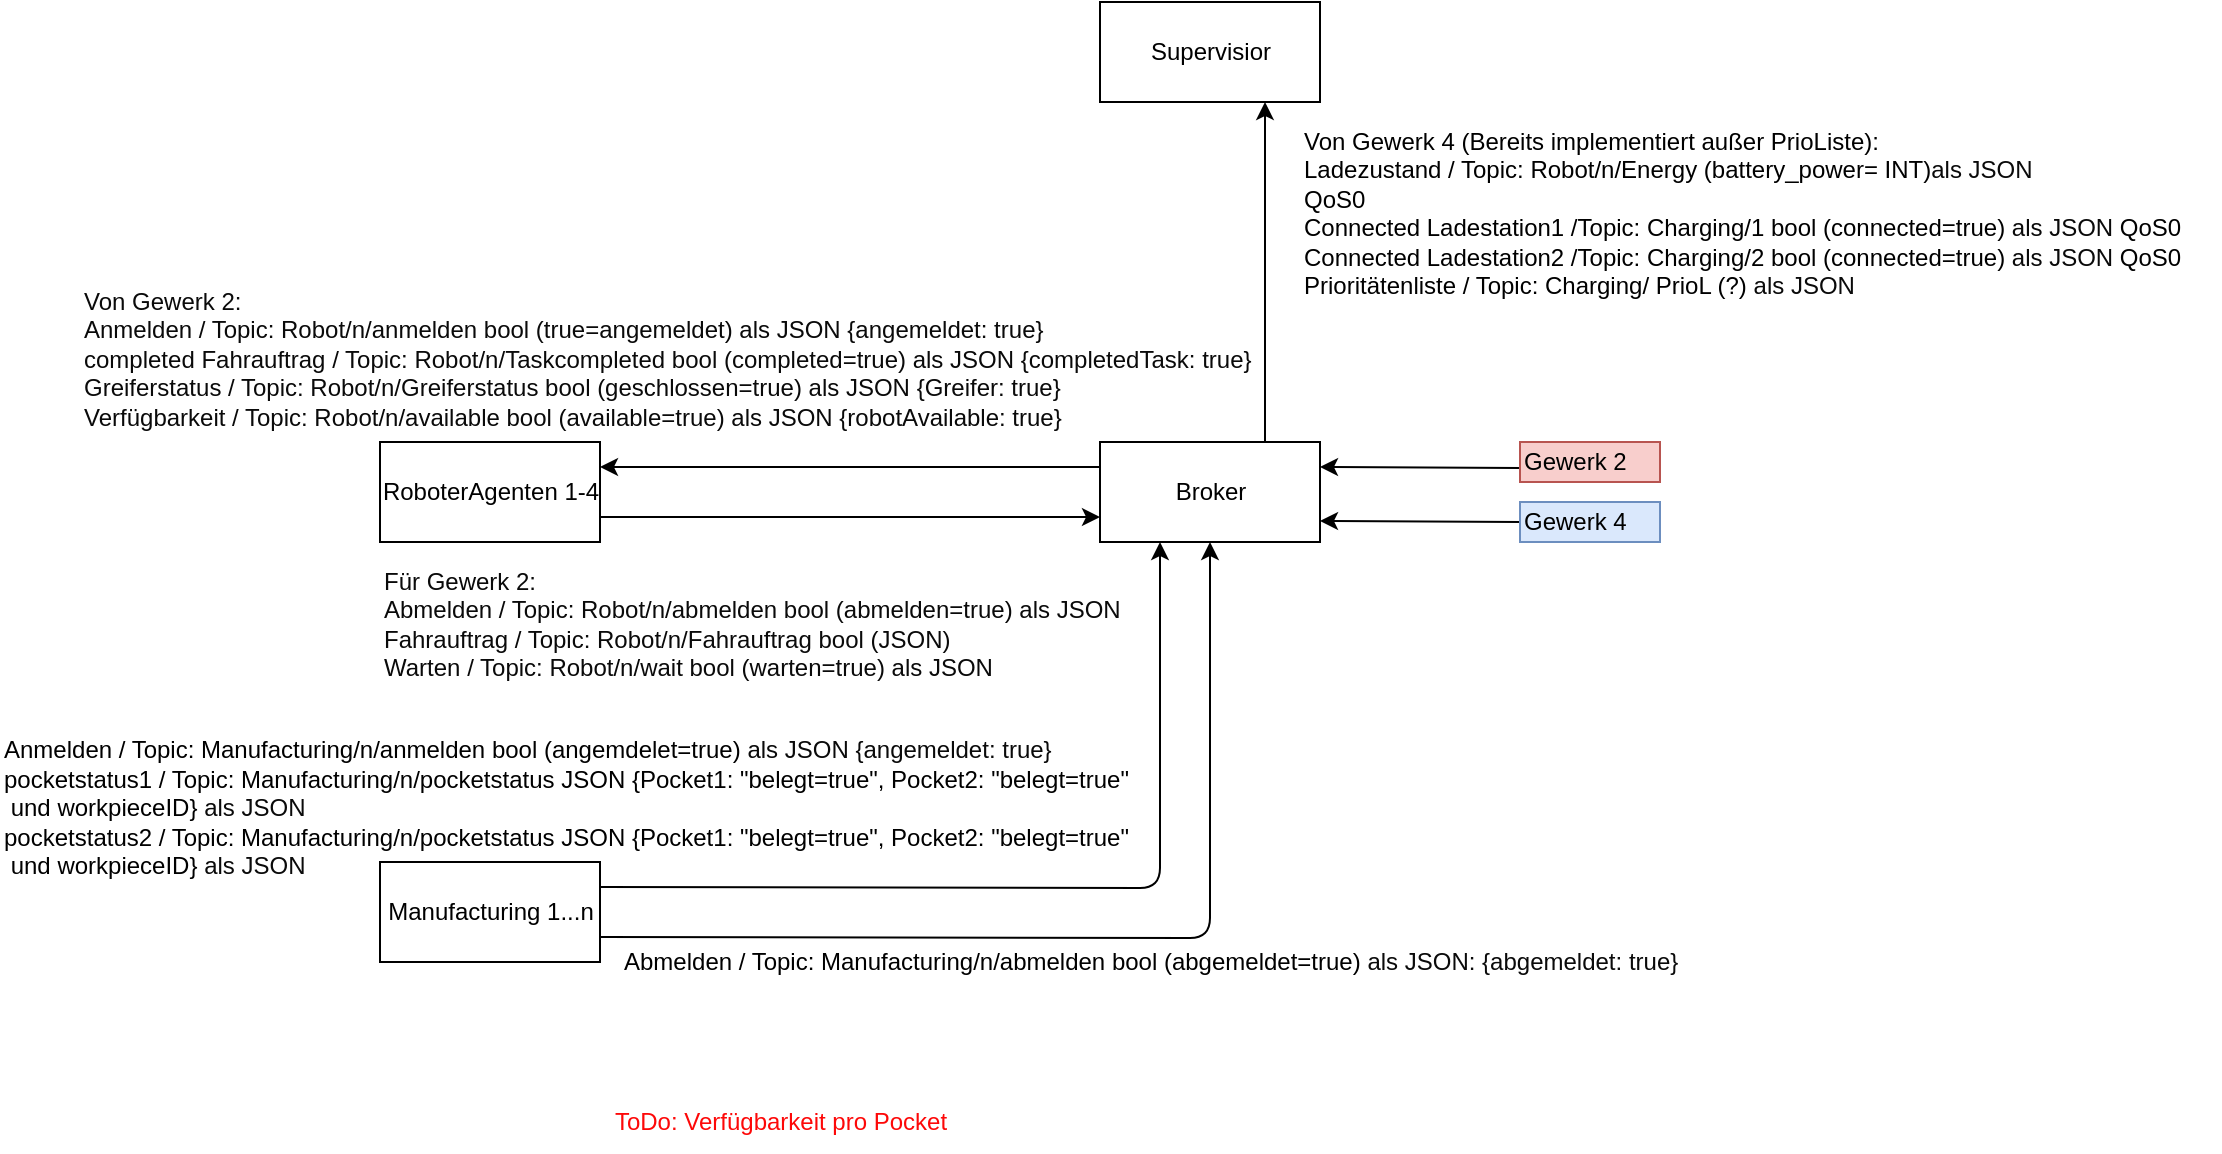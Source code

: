 <mxfile version="20.7.4" type="device"><diagram id="kmDe9NFD31qdUYBbbpLA" name="Page-1"><mxGraphModel dx="2188" dy="1993" grid="1" gridSize="10" guides="1" tooltips="1" connect="1" arrows="1" fold="1" page="1" pageScale="1" pageWidth="827" pageHeight="1169" math="0" shadow="0"><root><mxCell id="0"/><mxCell id="1" parent="0"/><mxCell id="mfS7XcNiBthVHGFZbZ-3-1" value="RoboterAgenten 1-4" style="html=1;" parent="1" vertex="1"><mxGeometry x="120" y="40" width="110" height="50" as="geometry"/></mxCell><mxCell id="mfS7XcNiBthVHGFZbZ-3-2" value="Broker" style="html=1;" parent="1" vertex="1"><mxGeometry x="480" y="40" width="110" height="50" as="geometry"/></mxCell><mxCell id="mfS7XcNiBthVHGFZbZ-3-5" value="" style="endArrow=classic;html=1;exitX=0;exitY=0.25;exitDx=0;exitDy=0;entryX=1;entryY=0.25;entryDx=0;entryDy=0;startArrow=none;startFill=0;" parent="1" source="mfS7XcNiBthVHGFZbZ-3-2" target="mfS7XcNiBthVHGFZbZ-3-1" edge="1"><mxGeometry width="50" height="50" relative="1" as="geometry"><mxPoint x="120" y="160" as="sourcePoint"/><mxPoint x="170" y="110" as="targetPoint"/></mxGeometry></mxCell><mxCell id="mfS7XcNiBthVHGFZbZ-3-8" value="&lt;font color=&quot;#0a0a0a&quot;&gt;Von Gewerk 2:&lt;br&gt;Anmelden / Topic: Robot/n/anmelden bool (true=angemeldet) als JSON&amp;nbsp;&lt;/font&gt;&lt;span style=&quot;color: rgb(10, 10, 10);&quot;&gt;{angemeldet: true}&lt;/span&gt;&lt;font color=&quot;#0a0a0a&quot;&gt;&lt;br&gt;completed Fahrauftrag / Topic: Robot/n/Taskcompleted bool (completed=true) als JSON&amp;nbsp;&lt;/font&gt;&lt;span style=&quot;color: rgb(10, 10, 10);&quot;&gt;{completedTask: true}&lt;/span&gt;&lt;font color=&quot;#0a0a0a&quot;&gt;&lt;br&gt;Greiferstatus / Topic: Robot/n/Greiferstatus bool (geschlossen=true)&amp;nbsp;&lt;/font&gt;&lt;span style=&quot;color: rgb(10, 10, 10);&quot;&gt;als JSON&amp;nbsp;&lt;/span&gt;&lt;span style=&quot;color: rgb(10, 10, 10);&quot;&gt;{Greifer: true}&lt;/span&gt;&lt;font color=&quot;#0a0a0a&quot;&gt;&lt;br&gt;Verfügbarkeit / Topic: Robot/n/available bool (available=true)&amp;nbsp;&lt;/font&gt;&lt;span style=&quot;color: rgb(10, 10, 10);&quot;&gt;als JSON&amp;nbsp;&lt;/span&gt;&lt;span style=&quot;color: rgb(10, 10, 10);&quot;&gt;{robotAvailable: true}&lt;/span&gt;" style="text;html=1;resizable=0;points=[];autosize=1;align=left;verticalAlign=top;spacingTop=-4;" parent="1" vertex="1"><mxGeometry x="-30" y="-40" width="610" height="80" as="geometry"/></mxCell><mxCell id="mfS7XcNiBthVHGFZbZ-3-9" value="" style="endArrow=classic;html=1;exitX=1;exitY=0.75;exitDx=0;exitDy=0;entryX=0;entryY=0.75;entryDx=0;entryDy=0;startArrow=none;startFill=0;" parent="1" source="mfS7XcNiBthVHGFZbZ-3-1" target="mfS7XcNiBthVHGFZbZ-3-2" edge="1"><mxGeometry width="50" height="50" relative="1" as="geometry"><mxPoint x="490" y="62.5" as="sourcePoint"/><mxPoint x="240" y="62.5" as="targetPoint"/></mxGeometry></mxCell><mxCell id="mfS7XcNiBthVHGFZbZ-3-10" value="&lt;font color=&quot;#0a0a0a&quot;&gt;Für Gewerk 2:&lt;br&gt;Abmelden / Topic: Robot/n/abmelden bool (abmelden=true)&amp;nbsp;&lt;/font&gt;&lt;span style=&quot;color: rgb(10, 10, 10);&quot;&gt;als JSON&lt;/span&gt;&lt;font color=&quot;#0a0a0a&quot;&gt;&lt;br&gt;Fahrauftrag / Topic: Robot/n/Fahrauftrag bool (JSON)&amp;nbsp;&lt;br&gt;Warten / Topic: Robot/n/wait bool (warten=true)&amp;nbsp;&lt;/font&gt;&lt;span style=&quot;color: rgb(10, 10, 10);&quot;&gt;als JSON&lt;/span&gt;" style="text;html=1;resizable=0;points=[];autosize=1;align=left;verticalAlign=top;spacingTop=-4;" parent="1" vertex="1"><mxGeometry x="120" y="100" width="390" height="70" as="geometry"/></mxCell><mxCell id="mfS7XcNiBthVHGFZbZ-3-12" value="Manufacturing 1...n" style="html=1;" parent="1" vertex="1"><mxGeometry x="120" y="250" width="110" height="50" as="geometry"/></mxCell><mxCell id="mfS7XcNiBthVHGFZbZ-3-13" value="" style="endArrow=classic;html=1;exitX=1;exitY=0.25;exitDx=0;exitDy=0;" parent="1" source="mfS7XcNiBthVHGFZbZ-3-12" edge="1"><mxGeometry width="50" height="50" relative="1" as="geometry"><mxPoint x="20" y="290" as="sourcePoint"/><mxPoint x="510" y="90" as="targetPoint"/><Array as="points"><mxPoint x="510" y="263"/></Array></mxGeometry></mxCell><mxCell id="mfS7XcNiBthVHGFZbZ-3-14" value="" style="endArrow=classic;html=1;entryX=0.5;entryY=1;entryDx=0;entryDy=0;exitX=1;exitY=0.75;exitDx=0;exitDy=0;" parent="1" source="mfS7XcNiBthVHGFZbZ-3-12" target="mfS7XcNiBthVHGFZbZ-3-2" edge="1"><mxGeometry width="50" height="50" relative="1" as="geometry"><mxPoint x="240" y="192.5" as="sourcePoint"/><mxPoint x="517.5" y="100" as="targetPoint"/><Array as="points"><mxPoint x="535" y="288"/></Array></mxGeometry></mxCell><mxCell id="mfS7XcNiBthVHGFZbZ-3-16" value="&lt;br&gt;Anmelden / Topic:&amp;nbsp;&lt;span style=&quot;text-align: center&quot;&gt;Manufacturing&lt;/span&gt;/n/anmelden bool (angemdelet=true)&amp;nbsp;&lt;span style=&quot;color: rgb(10, 10, 10);&quot;&gt;als JSON&amp;nbsp;&lt;/span&gt;&lt;span style=&quot;color: rgb(10, 10, 10);&quot;&gt;{angemeldet: true}&lt;/span&gt;&lt;br&gt;pocketstatus1 / Topic:&amp;nbsp;&lt;span style=&quot;text-align: center&quot;&gt;Manufacturing&lt;/span&gt;/n/pocketstatus JSON {Pocket1: &quot;belegt=true&quot;, Pocket2: &quot;belegt=true&quot;&lt;br&gt;&amp;nbsp;und workpieceID}&amp;nbsp;&lt;span style=&quot;color: rgb(10, 10, 10);&quot;&gt;als JSON&lt;/span&gt;&lt;br&gt;pocketstatus2 / Topic:&amp;nbsp;&lt;span style=&quot;text-align: center&quot;&gt;Manufacturing&lt;/span&gt;/n/pocketstatus JSON {Pocket1: &quot;belegt=true&quot;, Pocket2: &quot;belegt=true&quot;&lt;br style=&quot;border-color: var(--border-color);&quot;&gt;&amp;nbsp;und workpieceID}&amp;nbsp;&lt;span style=&quot;color: rgb(10, 10, 10);&quot;&gt;als JSON&lt;/span&gt;" style="text;html=1;resizable=0;points=[];autosize=1;align=left;verticalAlign=top;spacingTop=-4;" parent="1" vertex="1"><mxGeometry x="-70" y="170" width="590" height="90" as="geometry"/></mxCell><mxCell id="mfS7XcNiBthVHGFZbZ-3-19" value="Abmelden / Topic:&amp;nbsp;&lt;span style=&quot;text-align: center&quot;&gt;Manufacturing&lt;/span&gt;/n/abmelden bool (abgemeldet=true)&amp;nbsp;&lt;span style=&quot;color: rgb(10, 10, 10);&quot;&gt;als JSON: {abgemeldet: true}&lt;/span&gt;" style="text;html=1;resizable=0;points=[];autosize=1;align=left;verticalAlign=top;spacingTop=-4;" parent="1" vertex="1"><mxGeometry x="240" y="290" width="550" height="20" as="geometry"/></mxCell><mxCell id="mfS7XcNiBthVHGFZbZ-3-23" value="Supervisior" style="html=1;" parent="1" vertex="1"><mxGeometry x="480" y="-180" width="110" height="50" as="geometry"/></mxCell><mxCell id="mfS7XcNiBthVHGFZbZ-3-25" value="" style="endArrow=classic;html=1;entryX=0.75;entryY=1;entryDx=0;entryDy=0;exitX=0.75;exitY=0;exitDx=0;exitDy=0;" parent="1" source="mfS7XcNiBthVHGFZbZ-3-2" target="mfS7XcNiBthVHGFZbZ-3-23" edge="1"><mxGeometry width="50" height="50" relative="1" as="geometry"><mxPoint x="517.5" y="-120" as="sourcePoint"/><mxPoint x="517.5" y="50" as="targetPoint"/></mxGeometry></mxCell><mxCell id="mfS7XcNiBthVHGFZbZ-3-26" value="Von Gewerk 4 (Bereits implementiert außer PrioListe):&lt;br&gt;Ladezustand / Topic: Robot/n/Energy (battery_power= INT)&lt;span style=&quot;color: rgb(10, 10, 10);&quot;&gt;als JSON&amp;nbsp;&lt;/span&gt;&lt;br&gt;QoS0&lt;br&gt;Connected Ladestation1 /Topic: Charging/1 bool (connected=true)&amp;nbsp;&lt;span style=&quot;color: rgb(10, 10, 10);&quot;&gt;als JSON&amp;nbsp;&lt;/span&gt;QoS0&lt;br&gt;Connected Ladestation2 /Topic: Charging/2 bool (connected=true)&amp;nbsp;&lt;span style=&quot;color: rgb(10, 10, 10);&quot;&gt;als JSON&amp;nbsp;&lt;/span&gt;QoS0&lt;br&gt;Prioritätenliste / Topic: Charging/ PrioL (?)&amp;nbsp;&lt;span style=&quot;color: rgb(10, 10, 10);&quot;&gt;als JSON&lt;/span&gt;" style="text;html=1;resizable=0;points=[];autosize=1;align=left;verticalAlign=top;spacingTop=-4;" parent="1" vertex="1"><mxGeometry x="580" y="-120" width="460" height="90" as="geometry"/></mxCell><mxCell id="mfS7XcNiBthVHGFZbZ-3-27" value="" style="endArrow=classic;html=1;entryX=1;entryY=0.25;entryDx=0;entryDy=0;" parent="1" target="mfS7XcNiBthVHGFZbZ-3-2" edge="1"><mxGeometry width="50" height="50" relative="1" as="geometry"><mxPoint x="690" y="53" as="sourcePoint"/><mxPoint x="70" y="350" as="targetPoint"/></mxGeometry></mxCell><mxCell id="mfS7XcNiBthVHGFZbZ-3-28" value="" style="endArrow=classic;html=1;entryX=1;entryY=0.25;entryDx=0;entryDy=0;" parent="1" edge="1"><mxGeometry width="50" height="50" relative="1" as="geometry"><mxPoint x="690" y="80" as="sourcePoint"/><mxPoint x="590" y="79.5" as="targetPoint"/></mxGeometry></mxCell><mxCell id="mfS7XcNiBthVHGFZbZ-3-29" value="Gewerk 2&lt;br&gt;" style="text;html=1;resizable=0;points=[];autosize=1;align=left;verticalAlign=top;spacingTop=-4;fillColor=#f8cecc;strokeColor=#b85450;" parent="1" vertex="1"><mxGeometry x="690" y="40" width="70" height="20" as="geometry"/></mxCell><mxCell id="mfS7XcNiBthVHGFZbZ-3-33" value="Gewerk 4" style="text;html=1;resizable=0;points=[];autosize=1;align=left;verticalAlign=top;spacingTop=-4;fillColor=#dae8fc;strokeColor=#6c8ebf;" parent="1" vertex="1"><mxGeometry x="690" y="70" width="70" height="20" as="geometry"/></mxCell><mxCell id="eyjauRKyuXN7rm2ELspZ-1" value="&lt;font color=&quot;#fd0808&quot;&gt;ToDo: Verfügbarkeit pro Pocket&lt;/font&gt;" style="text;html=1;align=center;verticalAlign=middle;resizable=0;points=[];autosize=1;strokeColor=none;fillColor=none;" vertex="1" parent="1"><mxGeometry x="225" y="365" width="190" height="30" as="geometry"/></mxCell></root></mxGraphModel></diagram></mxfile>